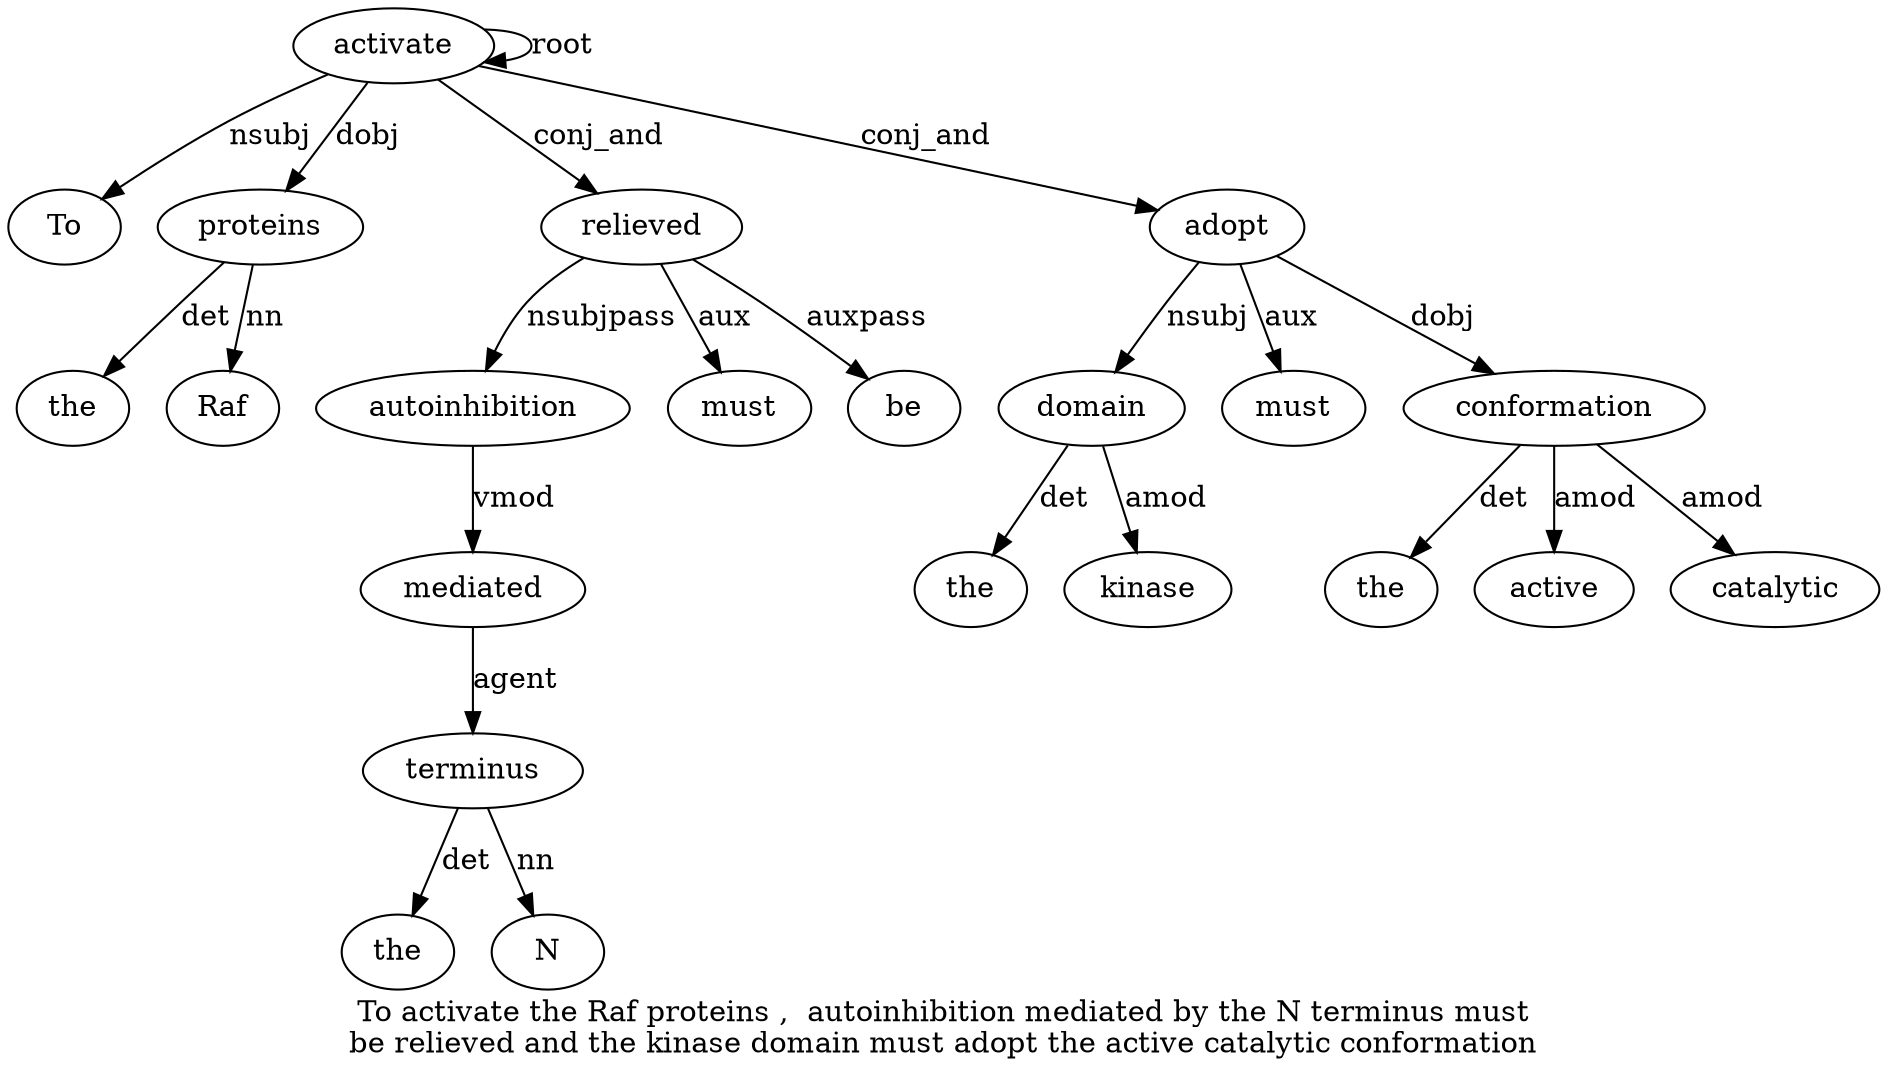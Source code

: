 digraph "To activate the Raf proteins ,  autoinhibition mediated by the N terminus must be relieved and the kinase domain must adopt the active catalytic conformation" {
label="To activate the Raf proteins ,  autoinhibition mediated by the N terminus must
be relieved and the kinase domain must adopt the active catalytic conformation";
activate2 [style=filled, fillcolor=white, label=activate];
To1 [style=filled, fillcolor=white, label=To];
activate2 -> To1  [label=nsubj];
activate2 -> activate2  [label=root];
proteins5 [style=filled, fillcolor=white, label=proteins];
the3 [style=filled, fillcolor=white, label=the];
proteins5 -> the3  [label=det];
Raf4 [style=filled, fillcolor=white, label=Raf];
proteins5 -> Raf4  [label=nn];
activate2 -> proteins5  [label=dobj];
relieved15 [style=filled, fillcolor=white, label=relieved];
autoinhibition7 [style=filled, fillcolor=white, label=autoinhibition];
relieved15 -> autoinhibition7  [label=nsubjpass];
mediated8 [style=filled, fillcolor=white, label=mediated];
autoinhibition7 -> mediated8  [label=vmod];
terminus12 [style=filled, fillcolor=white, label=terminus];
the10 [style=filled, fillcolor=white, label=the];
terminus12 -> the10  [label=det];
N11 [style=filled, fillcolor=white, label=N];
terminus12 -> N11  [label=nn];
mediated8 -> terminus12  [label=agent];
must13 [style=filled, fillcolor=white, label=must];
relieved15 -> must13  [label=aux];
be14 [style=filled, fillcolor=white, label=be];
relieved15 -> be14  [label=auxpass];
activate2 -> relieved15  [label=conj_and];
domain19 [style=filled, fillcolor=white, label=domain];
the17 [style=filled, fillcolor=white, label=the];
domain19 -> the17  [label=det];
kinase18 [style=filled, fillcolor=white, label=kinase];
domain19 -> kinase18  [label=amod];
adopt21 [style=filled, fillcolor=white, label=adopt];
adopt21 -> domain19  [label=nsubj];
must20 [style=filled, fillcolor=white, label=must];
adopt21 -> must20  [label=aux];
activate2 -> adopt21  [label=conj_and];
conformation25 [style=filled, fillcolor=white, label=conformation];
the22 [style=filled, fillcolor=white, label=the];
conformation25 -> the22  [label=det];
active23 [style=filled, fillcolor=white, label=active];
conformation25 -> active23  [label=amod];
catalytic24 [style=filled, fillcolor=white, label=catalytic];
conformation25 -> catalytic24  [label=amod];
adopt21 -> conformation25  [label=dobj];
}
